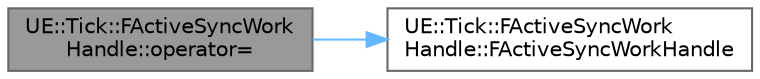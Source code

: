 digraph "UE::Tick::FActiveSyncWorkHandle::operator="
{
 // INTERACTIVE_SVG=YES
 // LATEX_PDF_SIZE
  bgcolor="transparent";
  edge [fontname=Helvetica,fontsize=10,labelfontname=Helvetica,labelfontsize=10];
  node [fontname=Helvetica,fontsize=10,shape=box,height=0.2,width=0.4];
  rankdir="LR";
  Node1 [id="Node000001",label="UE::Tick::FActiveSyncWork\lHandle::operator=",height=0.2,width=0.4,color="gray40", fillcolor="grey60", style="filled", fontcolor="black",tooltip=" "];
  Node1 -> Node2 [id="edge1_Node000001_Node000002",color="steelblue1",style="solid",tooltip=" "];
  Node2 [id="Node000002",label="UE::Tick::FActiveSyncWork\lHandle::FActiveSyncWorkHandle",height=0.2,width=0.4,color="grey40", fillcolor="white", style="filled",URL="$dd/df5/structUE_1_1Tick_1_1FActiveSyncWorkHandle.html#a6ba2c6da7c5bc7c0444d47d2b3e21705",tooltip=" "];
}
